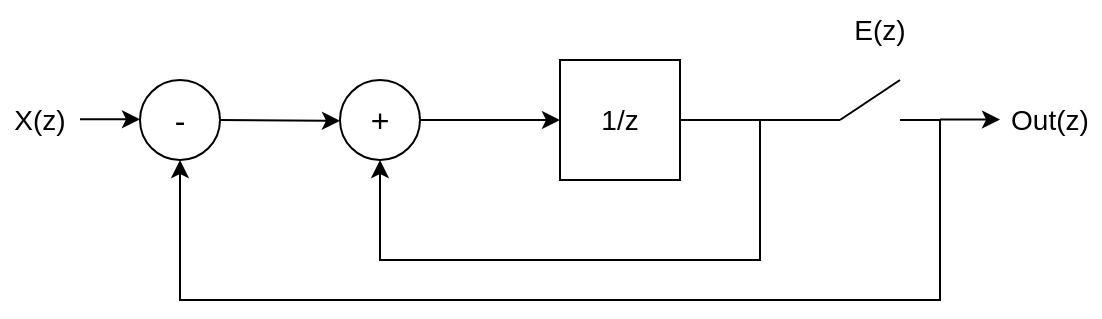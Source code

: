 <mxfile version="24.2.5" type="device">
  <diagram name="Página-1" id="_g23HFHbkyJjsV2gILgw">
    <mxGraphModel dx="989" dy="577" grid="1" gridSize="10" guides="1" tooltips="1" connect="1" arrows="1" fold="1" page="1" pageScale="1" pageWidth="827" pageHeight="1169" math="0" shadow="0">
      <root>
        <mxCell id="0" />
        <mxCell id="1" parent="0" />
        <mxCell id="pVyrhLt72SqgZ1QTJEpu-1" value="&lt;font style=&quot;font-size: 14px;&quot;&gt;1/z&lt;/font&gt;" style="rounded=0;whiteSpace=wrap;html=1;" vertex="1" parent="1">
          <mxGeometry x="350" y="400" width="60" height="60" as="geometry" />
        </mxCell>
        <mxCell id="pVyrhLt72SqgZ1QTJEpu-2" value="&lt;font style=&quot;font-size: 16px;&quot;&gt;+&lt;/font&gt;" style="ellipse;whiteSpace=wrap;html=1;aspect=fixed;" vertex="1" parent="1">
          <mxGeometry x="240" y="410" width="40" height="40" as="geometry" />
        </mxCell>
        <mxCell id="pVyrhLt72SqgZ1QTJEpu-3" value="" style="endArrow=classic;html=1;rounded=0;exitX=1;exitY=0.5;exitDx=0;exitDy=0;entryX=0;entryY=0.5;entryDx=0;entryDy=0;" edge="1" parent="1" source="pVyrhLt72SqgZ1QTJEpu-2" target="pVyrhLt72SqgZ1QTJEpu-1">
          <mxGeometry width="50" height="50" relative="1" as="geometry">
            <mxPoint x="320" y="460" as="sourcePoint" />
            <mxPoint x="370" y="410" as="targetPoint" />
          </mxGeometry>
        </mxCell>
        <mxCell id="pVyrhLt72SqgZ1QTJEpu-4" value="" style="endArrow=classic;html=1;rounded=0;exitX=1;exitY=0.5;exitDx=0;exitDy=0;entryX=0.5;entryY=1;entryDx=0;entryDy=0;" edge="1" parent="1" source="pVyrhLt72SqgZ1QTJEpu-1" target="pVyrhLt72SqgZ1QTJEpu-2">
          <mxGeometry width="50" height="50" relative="1" as="geometry">
            <mxPoint x="430" y="429.71" as="sourcePoint" />
            <mxPoint x="330" y="530" as="targetPoint" />
            <Array as="points">
              <mxPoint x="450" y="430" />
              <mxPoint x="450" y="500" />
              <mxPoint x="350" y="500" />
              <mxPoint x="260" y="500" />
              <mxPoint x="260" y="480" />
            </Array>
          </mxGeometry>
        </mxCell>
        <mxCell id="pVyrhLt72SqgZ1QTJEpu-5" value="&lt;font style=&quot;font-size: 16px;&quot;&gt;-&lt;/font&gt;" style="ellipse;whiteSpace=wrap;html=1;aspect=fixed;" vertex="1" parent="1">
          <mxGeometry x="140" y="410" width="40" height="40" as="geometry" />
        </mxCell>
        <mxCell id="pVyrhLt72SqgZ1QTJEpu-9" value="" style="endArrow=classic;html=1;rounded=0;exitX=1;exitY=0.5;exitDx=0;exitDy=0;entryX=0;entryY=0.51;entryDx=0;entryDy=0;entryPerimeter=0;" edge="1" parent="1" source="pVyrhLt72SqgZ1QTJEpu-5" target="pVyrhLt72SqgZ1QTJEpu-2">
          <mxGeometry width="50" height="50" relative="1" as="geometry">
            <mxPoint x="330" y="450" as="sourcePoint" />
            <mxPoint x="380" y="400" as="targetPoint" />
          </mxGeometry>
        </mxCell>
        <mxCell id="pVyrhLt72SqgZ1QTJEpu-10" value="" style="endArrow=none;html=1;rounded=0;" edge="1" parent="1">
          <mxGeometry width="50" height="50" relative="1" as="geometry">
            <mxPoint x="490" y="430" as="sourcePoint" />
            <mxPoint x="520" y="410" as="targetPoint" />
          </mxGeometry>
        </mxCell>
        <mxCell id="pVyrhLt72SqgZ1QTJEpu-11" value="" style="endArrow=none;html=1;rounded=0;" edge="1" parent="1">
          <mxGeometry width="50" height="50" relative="1" as="geometry">
            <mxPoint x="450" y="430" as="sourcePoint" />
            <mxPoint x="490" y="430" as="targetPoint" />
          </mxGeometry>
        </mxCell>
        <mxCell id="pVyrhLt72SqgZ1QTJEpu-12" value="" style="endArrow=classic;html=1;rounded=0;entryX=0.5;entryY=1;entryDx=0;entryDy=0;" edge="1" parent="1" target="pVyrhLt72SqgZ1QTJEpu-5">
          <mxGeometry width="50" height="50" relative="1" as="geometry">
            <mxPoint x="520" y="430" as="sourcePoint" />
            <mxPoint x="530" y="500" as="targetPoint" />
            <Array as="points">
              <mxPoint x="540" y="430" />
              <mxPoint x="540" y="520" />
              <mxPoint x="160" y="520" />
            </Array>
          </mxGeometry>
        </mxCell>
        <mxCell id="pVyrhLt72SqgZ1QTJEpu-13" value="" style="endArrow=classic;html=1;rounded=0;exitX=0;exitY=0;exitDx=0;exitDy=0;" edge="1" parent="1">
          <mxGeometry width="50" height="50" relative="1" as="geometry">
            <mxPoint x="540" y="429.8" as="sourcePoint" />
            <mxPoint x="570" y="429.8" as="targetPoint" />
          </mxGeometry>
        </mxCell>
        <mxCell id="pVyrhLt72SqgZ1QTJEpu-14" value="" style="endArrow=classic;html=1;rounded=0;exitX=0;exitY=0;exitDx=0;exitDy=0;" edge="1" parent="1">
          <mxGeometry width="50" height="50" relative="1" as="geometry">
            <mxPoint x="110" y="429.66" as="sourcePoint" />
            <mxPoint x="140" y="429.66" as="targetPoint" />
          </mxGeometry>
        </mxCell>
        <mxCell id="pVyrhLt72SqgZ1QTJEpu-15" value="&lt;font style=&quot;font-size: 14px;&quot;&gt;X(z)&lt;/font&gt;" style="text;html=1;align=center;verticalAlign=middle;whiteSpace=wrap;rounded=0;" vertex="1" parent="1">
          <mxGeometry x="70" y="415" width="40" height="30" as="geometry" />
        </mxCell>
        <mxCell id="pVyrhLt72SqgZ1QTJEpu-16" value="&lt;font style=&quot;font-size: 14px;&quot;&gt;E(z)&lt;/font&gt;" style="text;html=1;align=center;verticalAlign=middle;whiteSpace=wrap;rounded=0;" vertex="1" parent="1">
          <mxGeometry x="490" y="370" width="40" height="30" as="geometry" />
        </mxCell>
        <mxCell id="pVyrhLt72SqgZ1QTJEpu-17" value="&lt;font style=&quot;font-size: 14px;&quot;&gt;Out(z)&lt;/font&gt;" style="text;html=1;align=center;verticalAlign=middle;whiteSpace=wrap;rounded=0;" vertex="1" parent="1">
          <mxGeometry x="570" y="415" width="50" height="30" as="geometry" />
        </mxCell>
      </root>
    </mxGraphModel>
  </diagram>
</mxfile>
